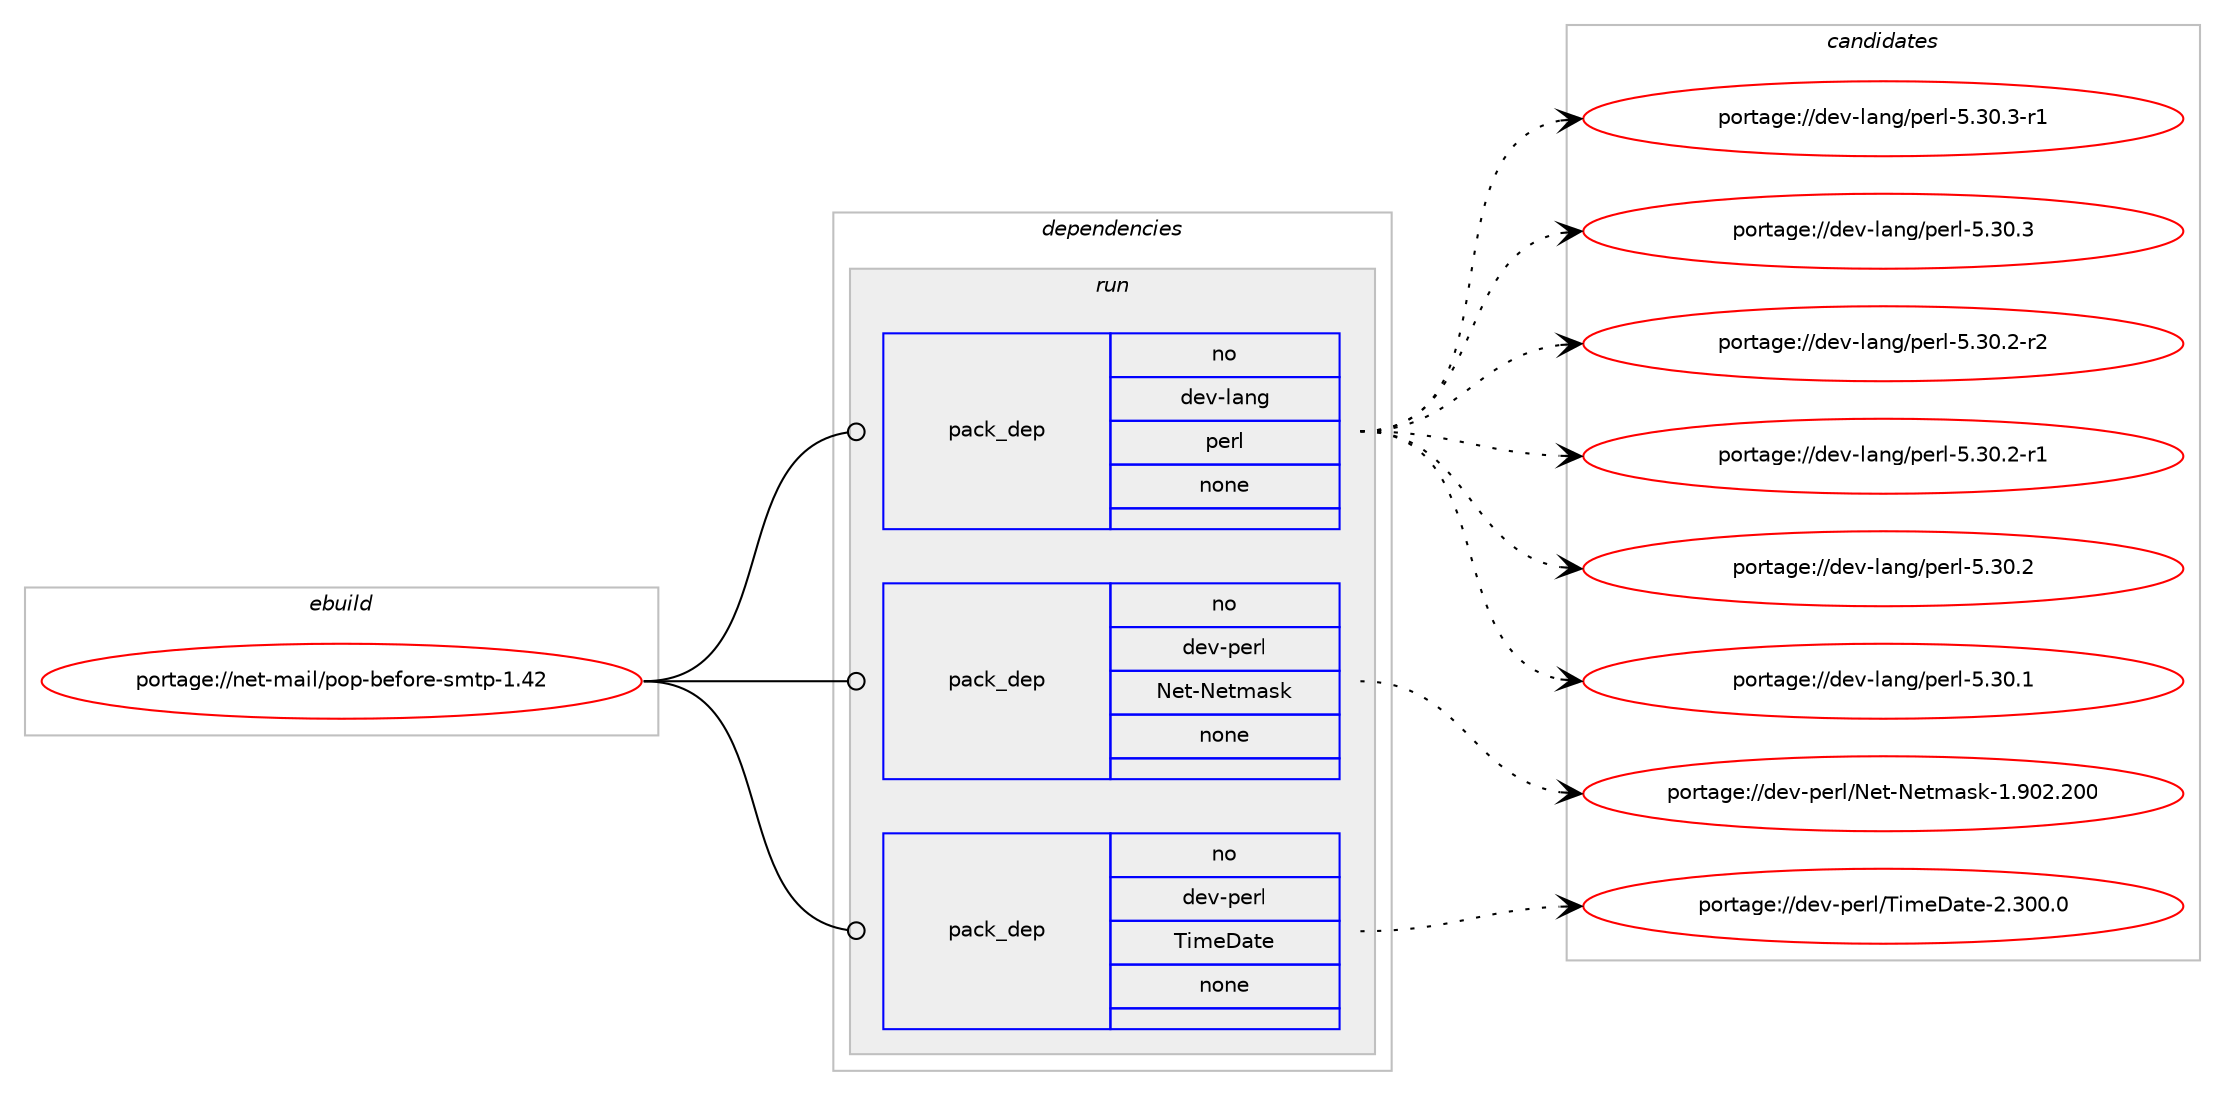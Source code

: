 digraph prolog {

# *************
# Graph options
# *************

newrank=true;
concentrate=true;
compound=true;
graph [rankdir=LR,fontname=Helvetica,fontsize=10,ranksep=1.5];#, ranksep=2.5, nodesep=0.2];
edge  [arrowhead=vee];
node  [fontname=Helvetica,fontsize=10];

# **********
# The ebuild
# **********

subgraph cluster_leftcol {
color=gray;
rank=same;
label=<<i>ebuild</i>>;
id [label="portage://net-mail/pop-before-smtp-1.42", color=red, width=4, href="../net-mail/pop-before-smtp-1.42.svg"];
}

# ****************
# The dependencies
# ****************

subgraph cluster_midcol {
color=gray;
label=<<i>dependencies</i>>;
subgraph cluster_compile {
fillcolor="#eeeeee";
style=filled;
label=<<i>compile</i>>;
}
subgraph cluster_compileandrun {
fillcolor="#eeeeee";
style=filled;
label=<<i>compile and run</i>>;
}
subgraph cluster_run {
fillcolor="#eeeeee";
style=filled;
label=<<i>run</i>>;
subgraph pack5656 {
dependency6400 [label=<<TABLE BORDER="0" CELLBORDER="1" CELLSPACING="0" CELLPADDING="4" WIDTH="220"><TR><TD ROWSPAN="6" CELLPADDING="30">pack_dep</TD></TR><TR><TD WIDTH="110">no</TD></TR><TR><TD>dev-lang</TD></TR><TR><TD>perl</TD></TR><TR><TD>none</TD></TR><TR><TD></TD></TR></TABLE>>, shape=none, color=blue];
}
id:e -> dependency6400:w [weight=20,style="solid",arrowhead="odot"];
subgraph pack5657 {
dependency6401 [label=<<TABLE BORDER="0" CELLBORDER="1" CELLSPACING="0" CELLPADDING="4" WIDTH="220"><TR><TD ROWSPAN="6" CELLPADDING="30">pack_dep</TD></TR><TR><TD WIDTH="110">no</TD></TR><TR><TD>dev-perl</TD></TR><TR><TD>Net-Netmask</TD></TR><TR><TD>none</TD></TR><TR><TD></TD></TR></TABLE>>, shape=none, color=blue];
}
id:e -> dependency6401:w [weight=20,style="solid",arrowhead="odot"];
subgraph pack5658 {
dependency6402 [label=<<TABLE BORDER="0" CELLBORDER="1" CELLSPACING="0" CELLPADDING="4" WIDTH="220"><TR><TD ROWSPAN="6" CELLPADDING="30">pack_dep</TD></TR><TR><TD WIDTH="110">no</TD></TR><TR><TD>dev-perl</TD></TR><TR><TD>TimeDate</TD></TR><TR><TD>none</TD></TR><TR><TD></TD></TR></TABLE>>, shape=none, color=blue];
}
id:e -> dependency6402:w [weight=20,style="solid",arrowhead="odot"];
}
}

# **************
# The candidates
# **************

subgraph cluster_choices {
rank=same;
color=gray;
label=<<i>candidates</i>>;

subgraph choice5656 {
color=black;
nodesep=1;
choice100101118451089711010347112101114108455346514846514511449 [label="portage://dev-lang/perl-5.30.3-r1", color=red, width=4,href="../dev-lang/perl-5.30.3-r1.svg"];
choice10010111845108971101034711210111410845534651484651 [label="portage://dev-lang/perl-5.30.3", color=red, width=4,href="../dev-lang/perl-5.30.3.svg"];
choice100101118451089711010347112101114108455346514846504511450 [label="portage://dev-lang/perl-5.30.2-r2", color=red, width=4,href="../dev-lang/perl-5.30.2-r2.svg"];
choice100101118451089711010347112101114108455346514846504511449 [label="portage://dev-lang/perl-5.30.2-r1", color=red, width=4,href="../dev-lang/perl-5.30.2-r1.svg"];
choice10010111845108971101034711210111410845534651484650 [label="portage://dev-lang/perl-5.30.2", color=red, width=4,href="../dev-lang/perl-5.30.2.svg"];
choice10010111845108971101034711210111410845534651484649 [label="portage://dev-lang/perl-5.30.1", color=red, width=4,href="../dev-lang/perl-5.30.1.svg"];
dependency6400:e -> choice100101118451089711010347112101114108455346514846514511449:w [style=dotted,weight="100"];
dependency6400:e -> choice10010111845108971101034711210111410845534651484651:w [style=dotted,weight="100"];
dependency6400:e -> choice100101118451089711010347112101114108455346514846504511450:w [style=dotted,weight="100"];
dependency6400:e -> choice100101118451089711010347112101114108455346514846504511449:w [style=dotted,weight="100"];
dependency6400:e -> choice10010111845108971101034711210111410845534651484650:w [style=dotted,weight="100"];
dependency6400:e -> choice10010111845108971101034711210111410845534651484649:w [style=dotted,weight="100"];
}
subgraph choice5657 {
color=black;
nodesep=1;
choice10010111845112101114108477810111645781011161099711510745494657485046504848 [label="portage://dev-perl/Net-Netmask-1.902.200", color=red, width=4,href="../dev-perl/Net-Netmask-1.902.200.svg"];
dependency6401:e -> choice10010111845112101114108477810111645781011161099711510745494657485046504848:w [style=dotted,weight="100"];
}
subgraph choice5658 {
color=black;
nodesep=1;
choice10010111845112101114108478410510910168971161014550465148484648 [label="portage://dev-perl/TimeDate-2.300.0", color=red, width=4,href="../dev-perl/TimeDate-2.300.0.svg"];
dependency6402:e -> choice10010111845112101114108478410510910168971161014550465148484648:w [style=dotted,weight="100"];
}
}

}
